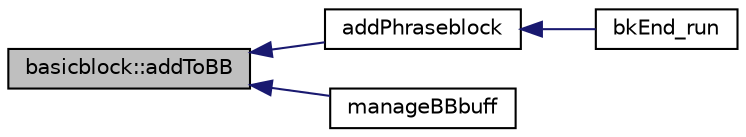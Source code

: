 digraph G
{
  edge [fontname="Helvetica",fontsize="10",labelfontname="Helvetica",labelfontsize="10"];
  node [fontname="Helvetica",fontsize="10",shape=record];
  rankdir=LR;
  Node1 [label="basicblock::addToBB",height=0.2,width=0.4,color="black", fillcolor="grey75", style="filled" fontcolor="black"];
  Node1 -> Node2 [dir=back,color="midnightblue",fontsize="10",style="solid"];
  Node2 [label="addPhraseblock",height=0.2,width=0.4,color="black", fillcolor="white", style="filled",URL="$bkEnd_8cpp.html#ae7c9964c26331fddb647175a6d70a00a"];
  Node2 -> Node3 [dir=back,color="midnightblue",fontsize="10",style="solid"];
  Node3 [label="bkEnd_run",height=0.2,width=0.4,color="black", fillcolor="white", style="filled",URL="$bkEnd_8h.html#a0de885ce07273f37e162ecb0e63ec95d"];
  Node1 -> Node4 [dir=back,color="midnightblue",fontsize="10",style="solid"];
  Node4 [label="manageBBbuff",height=0.2,width=0.4,color="black", fillcolor="white", style="filled",URL="$pars_8cpp.html#afeffa2ead47ca07b047fd4ff89c6159a"];
}
